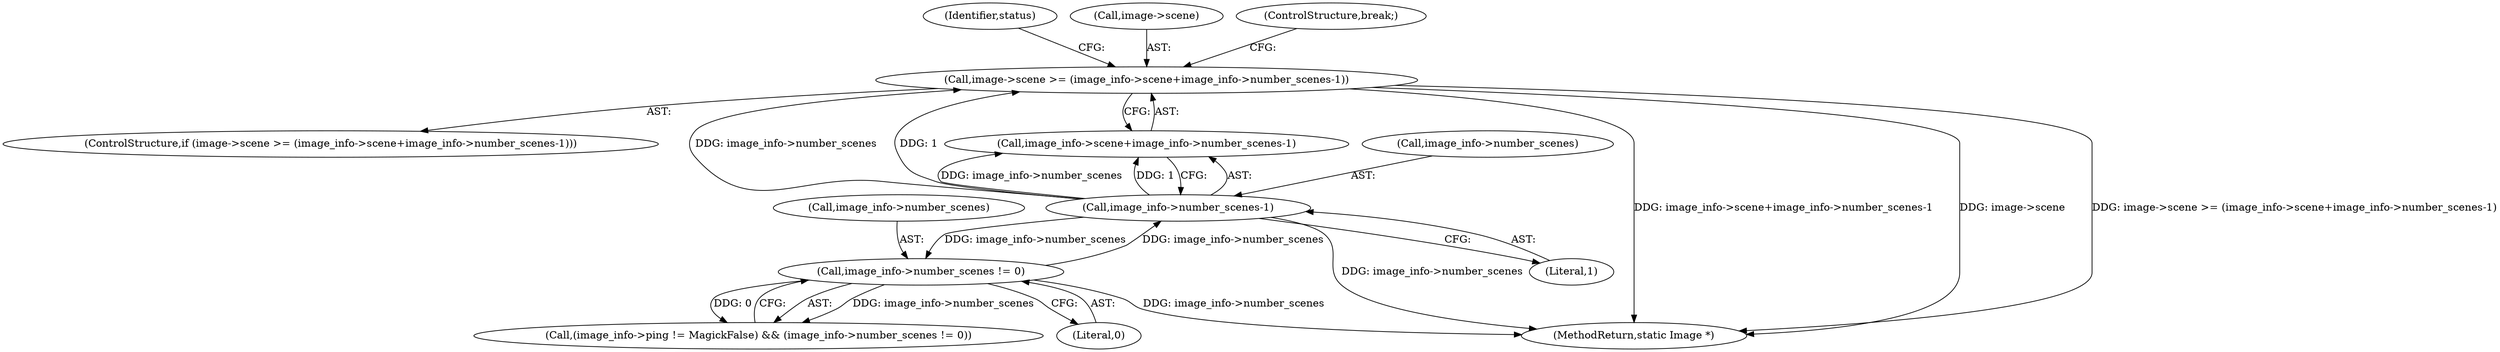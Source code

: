 digraph "0_ImageMagick_f6e9d0d9955e85bdd7540b251cd50d598dacc5e6_64@pointer" {
"1000470" [label="(Call,image->scene >= (image_info->scene+image_info->number_scenes-1))"];
"1000478" [label="(Call,image_info->number_scenes-1)"];
"1000464" [label="(Call,image_info->number_scenes != 0)"];
"1000469" [label="(ControlStructure,if (image->scene >= (image_info->scene+image_info->number_scenes-1)))"];
"1000468" [label="(Literal,0)"];
"1000485" [label="(Identifier,status)"];
"1000465" [label="(Call,image_info->number_scenes)"];
"1000479" [label="(Call,image_info->number_scenes)"];
"1000478" [label="(Call,image_info->number_scenes-1)"];
"1000471" [label="(Call,image->scene)"];
"1000482" [label="(Literal,1)"];
"1000458" [label="(Call,(image_info->ping != MagickFalse) && (image_info->number_scenes != 0))"];
"1000483" [label="(ControlStructure,break;)"];
"1000464" [label="(Call,image_info->number_scenes != 0)"];
"1000470" [label="(Call,image->scene >= (image_info->scene+image_info->number_scenes-1))"];
"1000474" [label="(Call,image_info->scene+image_info->number_scenes-1)"];
"1001179" [label="(MethodReturn,static Image *)"];
"1000470" -> "1000469"  [label="AST: "];
"1000470" -> "1000474"  [label="CFG: "];
"1000471" -> "1000470"  [label="AST: "];
"1000474" -> "1000470"  [label="AST: "];
"1000483" -> "1000470"  [label="CFG: "];
"1000485" -> "1000470"  [label="CFG: "];
"1000470" -> "1001179"  [label="DDG: image_info->scene+image_info->number_scenes-1"];
"1000470" -> "1001179"  [label="DDG: image->scene"];
"1000470" -> "1001179"  [label="DDG: image->scene >= (image_info->scene+image_info->number_scenes-1)"];
"1000478" -> "1000470"  [label="DDG: image_info->number_scenes"];
"1000478" -> "1000470"  [label="DDG: 1"];
"1000478" -> "1000474"  [label="AST: "];
"1000478" -> "1000482"  [label="CFG: "];
"1000479" -> "1000478"  [label="AST: "];
"1000482" -> "1000478"  [label="AST: "];
"1000474" -> "1000478"  [label="CFG: "];
"1000478" -> "1001179"  [label="DDG: image_info->number_scenes"];
"1000478" -> "1000464"  [label="DDG: image_info->number_scenes"];
"1000478" -> "1000474"  [label="DDG: image_info->number_scenes"];
"1000478" -> "1000474"  [label="DDG: 1"];
"1000464" -> "1000478"  [label="DDG: image_info->number_scenes"];
"1000464" -> "1000458"  [label="AST: "];
"1000464" -> "1000468"  [label="CFG: "];
"1000465" -> "1000464"  [label="AST: "];
"1000468" -> "1000464"  [label="AST: "];
"1000458" -> "1000464"  [label="CFG: "];
"1000464" -> "1001179"  [label="DDG: image_info->number_scenes"];
"1000464" -> "1000458"  [label="DDG: image_info->number_scenes"];
"1000464" -> "1000458"  [label="DDG: 0"];
}
